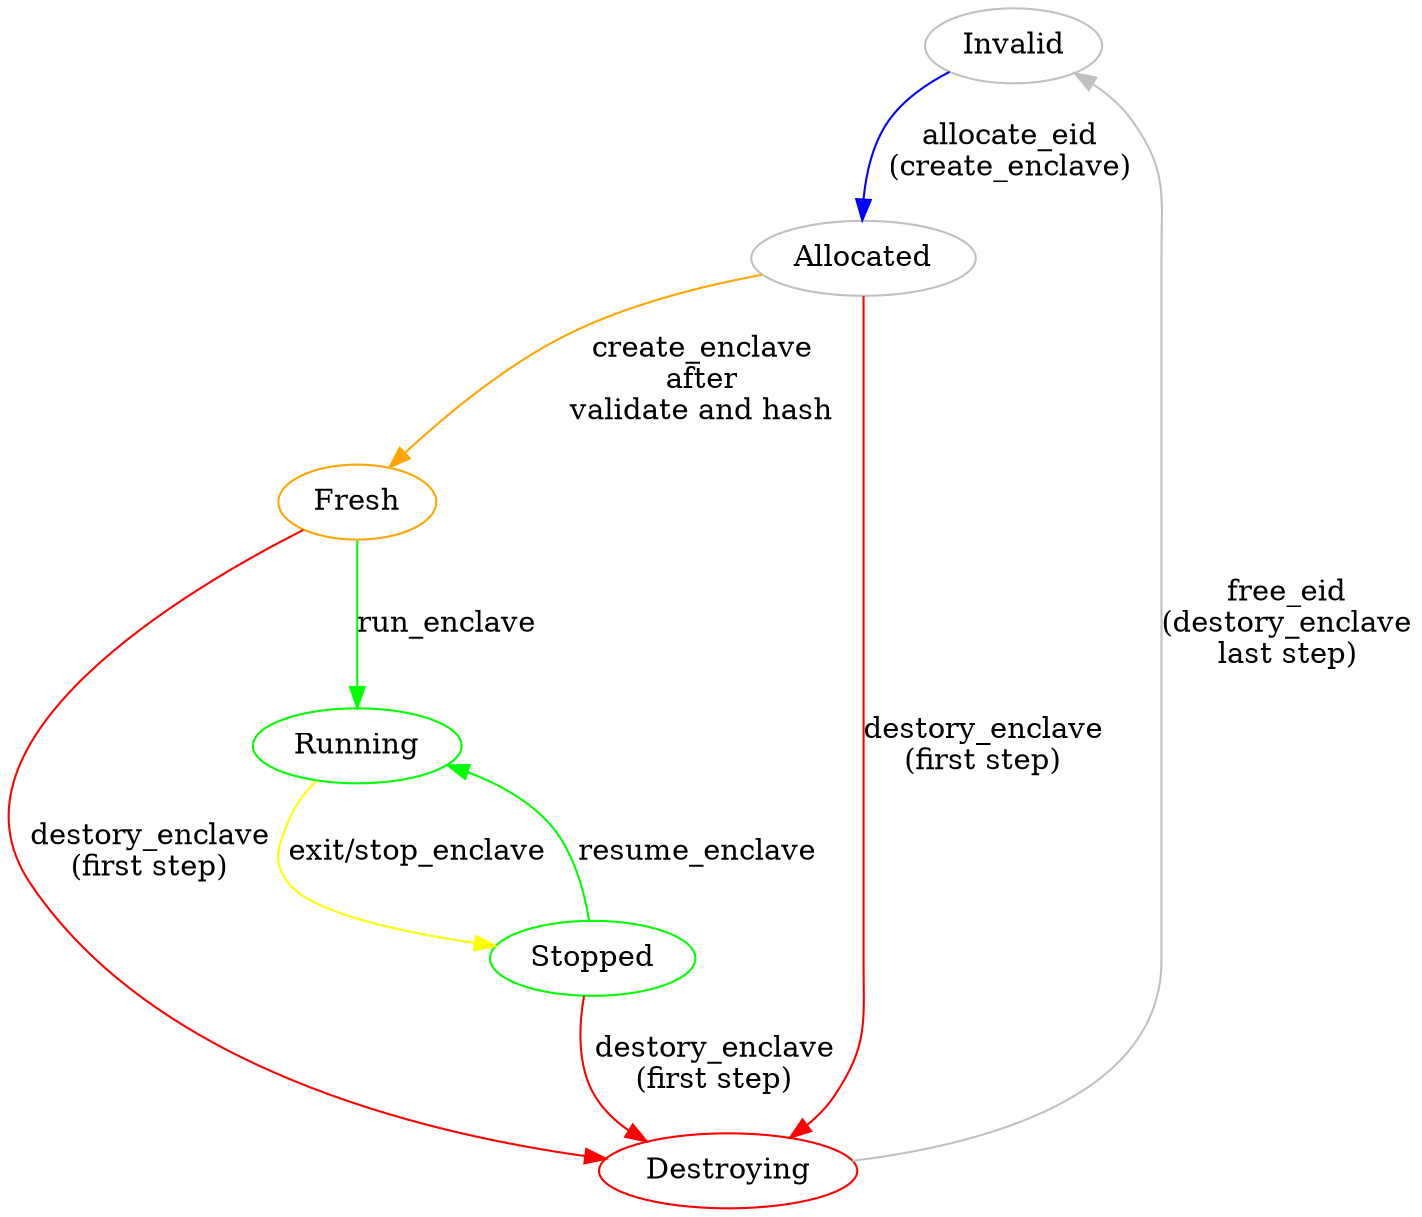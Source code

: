 digraph G {
    node [color=gray]
    Invalid -> Allocated [color=blue,label="allocate_eid\n(create_enclave)"];
    node [color=orange]
    Allocated -> Fresh [color=orange,label="create_enclave\nafter\nvalidate and hash"];
    node [color=red]
    Allocated -> Destroying [color=red,label="destory_enclave\n(first step)"];
    node [color=green]
    Fresh -> Running [color=green,label="run_enclave"];
    Fresh -> Destroying [color=red,label="destory_enclave\n(first step)"];
    Running -> Stopped [color=yellow,label="exit/stop_enclave"];
    Stopped -> Running [color=green,label="resume_enclave"];
    Stopped -> Destroying [color=red,label="destory_enclave\n(first step)"];
    Destroying -> Invalid [color=gray,label="free_eid\n(destory_enclave\nlast step)"];
}
